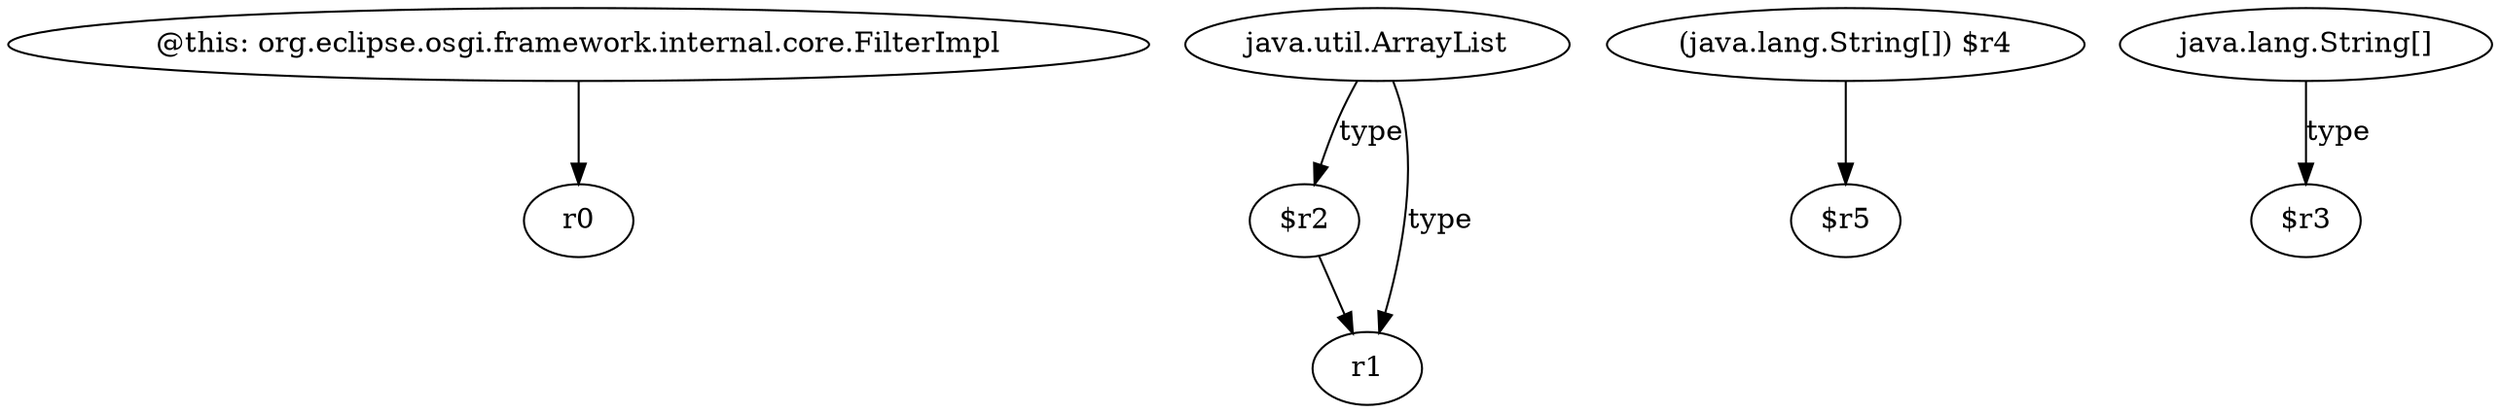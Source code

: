 digraph g {
0[label="@this: org.eclipse.osgi.framework.internal.core.FilterImpl"]
1[label="r0"]
0->1[label=""]
2[label="$r2"]
3[label="r1"]
2->3[label=""]
4[label="(java.lang.String[]) $r4"]
5[label="$r5"]
4->5[label=""]
6[label="java.lang.String[]"]
7[label="$r3"]
6->7[label="type"]
8[label="java.util.ArrayList"]
8->3[label="type"]
8->2[label="type"]
}